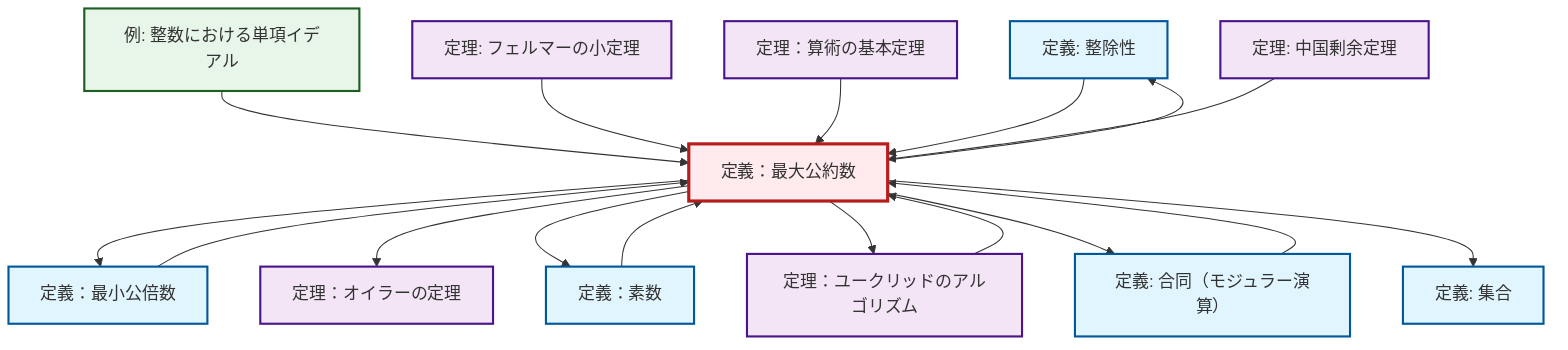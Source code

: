graph TD
    classDef definition fill:#e1f5fe,stroke:#01579b,stroke-width:2px
    classDef theorem fill:#f3e5f5,stroke:#4a148c,stroke-width:2px
    classDef axiom fill:#fff3e0,stroke:#e65100,stroke-width:2px
    classDef example fill:#e8f5e9,stroke:#1b5e20,stroke-width:2px
    classDef current fill:#ffebee,stroke:#b71c1c,stroke-width:3px
    def-divisibility["定義: 整除性"]:::definition
    thm-euler["定理：オイラーの定理"]:::theorem
    def-prime["定義：素数"]:::definition
    ex-principal-ideal["例: 整数における単項イデアル"]:::example
    thm-chinese-remainder["定理: 中国剰余定理"]:::theorem
    thm-fermat-little["定理: フェルマーの小定理"]:::theorem
    def-gcd["定義：最大公約数"]:::definition
    thm-fundamental-arithmetic["定理：算術の基本定理"]:::theorem
    thm-euclidean-algorithm["定理：ユークリッドのアルゴリズム"]:::theorem
    def-set["定義: 集合"]:::definition
    def-lcm["定義：最小公倍数"]:::definition
    def-congruence["定義: 合同（モジュラー演算）"]:::definition
    def-gcd --> def-lcm
    def-gcd --> thm-euler
    def-gcd --> def-prime
    ex-principal-ideal --> def-gcd
    thm-fermat-little --> def-gcd
    def-gcd --> thm-euclidean-algorithm
    thm-fundamental-arithmetic --> def-gcd
    def-divisibility --> def-gcd
    def-congruence --> def-gcd
    def-prime --> def-gcd
    def-gcd --> def-congruence
    def-lcm --> def-gcd
    thm-chinese-remainder --> def-gcd
    def-gcd --> def-set
    def-gcd --> def-divisibility
    thm-euclidean-algorithm --> def-gcd
    class def-gcd current